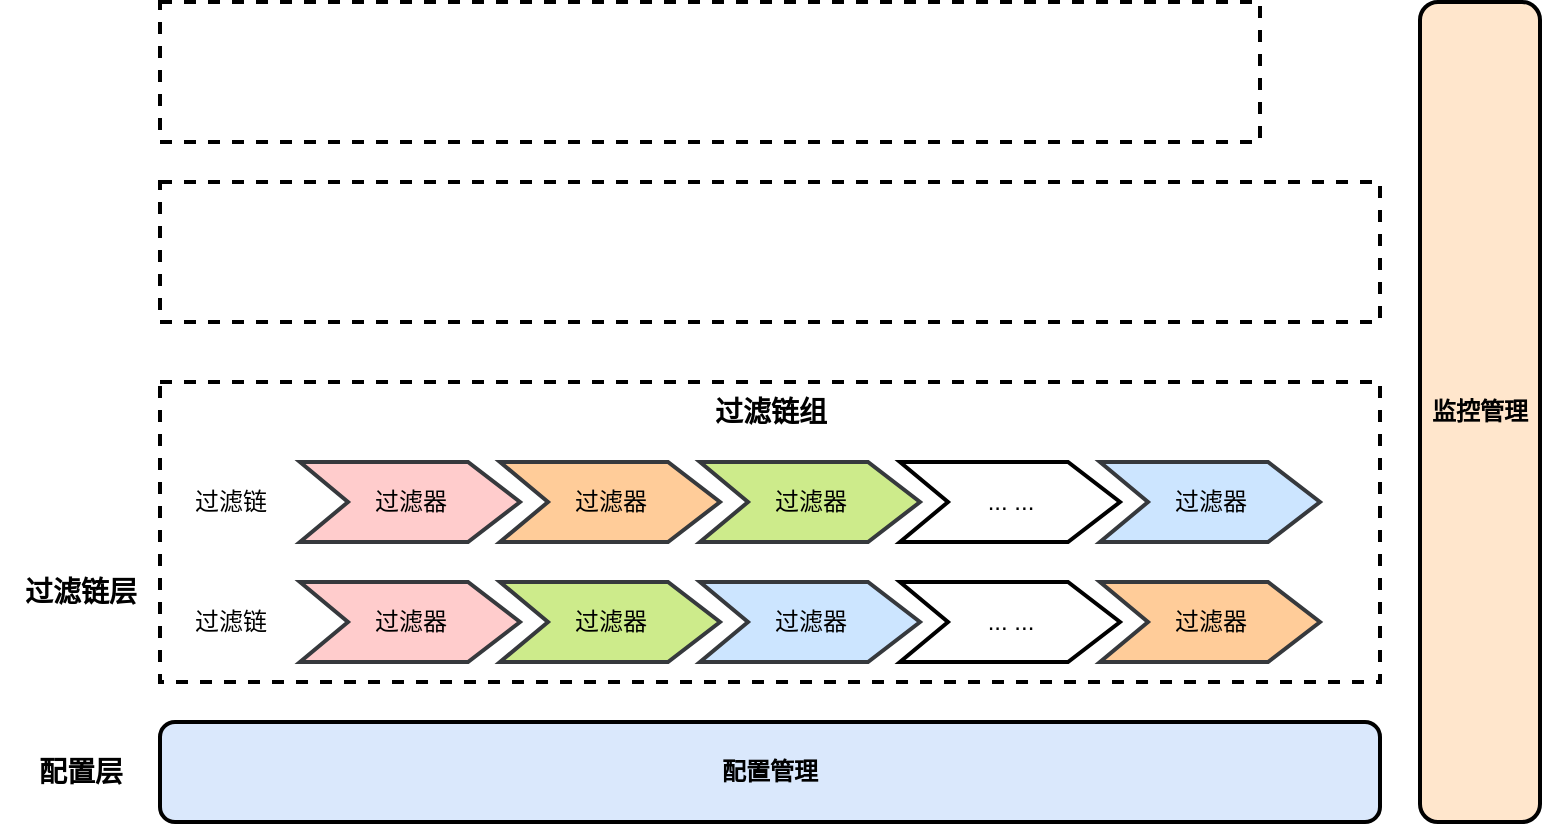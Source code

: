<mxfile version="25.0.3">
  <diagram name="第 1 页" id="NWSEYQC2WmPgvcaIydRp">
    <mxGraphModel dx="894" dy="581" grid="1" gridSize="10" guides="1" tooltips="1" connect="1" arrows="1" fold="1" page="1" pageScale="1" pageWidth="827" pageHeight="1169" math="0" shadow="0">
      <root>
        <mxCell id="0" />
        <mxCell id="1" parent="0" />
        <mxCell id="zteYq2BVPjF1BCGbW42e-1" value="&lt;b&gt;配置管理&lt;/b&gt;" style="rounded=1;whiteSpace=wrap;html=1;fillColor=#dae8fc;strokeColor=#000000;strokeWidth=2;" vertex="1" parent="1">
          <mxGeometry x="120" y="440" width="610" height="50" as="geometry" />
        </mxCell>
        <mxCell id="zteYq2BVPjF1BCGbW42e-2" value="" style="rounded=0;whiteSpace=wrap;html=1;fillColor=none;dashed=1;strokeWidth=2;" vertex="1" parent="1">
          <mxGeometry x="120" y="270" width="610" height="150" as="geometry" />
        </mxCell>
        <mxCell id="zteYq2BVPjF1BCGbW42e-3" value="" style="rounded=0;whiteSpace=wrap;html=1;fillColor=none;dashed=1;strokeWidth=2;" vertex="1" parent="1">
          <mxGeometry x="120" y="170" width="610" height="70" as="geometry" />
        </mxCell>
        <mxCell id="zteYq2BVPjF1BCGbW42e-4" value="" style="rounded=0;whiteSpace=wrap;html=1;fillColor=none;dashed=1;strokeWidth=2;" vertex="1" parent="1">
          <mxGeometry x="120" y="80" width="550" height="70" as="geometry" />
        </mxCell>
        <mxCell id="zteYq2BVPjF1BCGbW42e-5" value="&lt;b&gt;监控管理&lt;/b&gt;" style="rounded=1;whiteSpace=wrap;html=1;fillColor=#ffe6cc;strokeColor=#000000;strokeWidth=2;" vertex="1" parent="1">
          <mxGeometry x="750" y="80" width="60" height="410" as="geometry" />
        </mxCell>
        <mxCell id="zteYq2BVPjF1BCGbW42e-7" value="&lt;b&gt;&lt;font style=&quot;font-size: 14px;&quot;&gt;配置层&lt;/font&gt;&lt;/b&gt;" style="text;html=1;align=center;verticalAlign=middle;resizable=0;points=[];autosize=1;strokeColor=none;fillColor=none;" vertex="1" parent="1">
          <mxGeometry x="45" y="450" width="70" height="30" as="geometry" />
        </mxCell>
        <mxCell id="zteYq2BVPjF1BCGbW42e-8" value="&lt;b&gt;&lt;font style=&quot;font-size: 14px;&quot;&gt;过滤链层&lt;/font&gt;&lt;/b&gt;" style="text;html=1;align=center;verticalAlign=middle;resizable=0;points=[];autosize=1;strokeColor=none;fillColor=none;" vertex="1" parent="1">
          <mxGeometry x="40" y="360" width="80" height="30" as="geometry" />
        </mxCell>
        <mxCell id="zteYq2BVPjF1BCGbW42e-10" value="过滤器" style="html=1;shadow=0;dashed=0;align=center;verticalAlign=middle;shape=mxgraph.arrows2.arrow;dy=0;dx=26;notch=24;strokeWidth=2;fillColor=#ffcccc;strokeColor=#36393d;" vertex="1" parent="1">
          <mxGeometry x="190" y="310" width="110" height="40" as="geometry" />
        </mxCell>
        <mxCell id="zteYq2BVPjF1BCGbW42e-13" value="&lt;span style=&quot;font-weight: normal;&quot;&gt;&lt;font style=&quot;font-size: 12px;&quot;&gt;过滤链&lt;/font&gt;&lt;/span&gt;" style="text;html=1;align=center;verticalAlign=middle;resizable=0;points=[];autosize=1;strokeColor=none;fillColor=none;fontSize=11;fontStyle=1" vertex="1" parent="1">
          <mxGeometry x="125" y="315" width="60" height="30" as="geometry" />
        </mxCell>
        <mxCell id="zteYq2BVPjF1BCGbW42e-15" value="&lt;font style=&quot;&quot;&gt;过滤链&lt;/font&gt;" style="text;html=1;align=center;verticalAlign=middle;resizable=0;points=[];autosize=1;strokeColor=none;fillColor=none;" vertex="1" parent="1">
          <mxGeometry x="125" y="375" width="60" height="30" as="geometry" />
        </mxCell>
        <mxCell id="zteYq2BVPjF1BCGbW42e-16" value="&lt;b&gt;&lt;font style=&quot;font-size: 14px;&quot;&gt;过滤链组&lt;/font&gt;&lt;/b&gt;" style="text;html=1;align=center;verticalAlign=middle;resizable=0;points=[];autosize=1;strokeColor=none;fillColor=none;" vertex="1" parent="1">
          <mxGeometry x="385" y="270" width="80" height="30" as="geometry" />
        </mxCell>
        <mxCell id="zteYq2BVPjF1BCGbW42e-17" value="过滤器" style="html=1;shadow=0;dashed=0;align=center;verticalAlign=middle;shape=mxgraph.arrows2.arrow;dy=0;dx=26;notch=24;strokeWidth=2;fillColor=#ffcc99;strokeColor=#36393d;" vertex="1" parent="1">
          <mxGeometry x="290" y="310" width="110" height="40" as="geometry" />
        </mxCell>
        <mxCell id="zteYq2BVPjF1BCGbW42e-18" value="过滤器" style="html=1;shadow=0;dashed=0;align=center;verticalAlign=middle;shape=mxgraph.arrows2.arrow;dy=0;dx=26;notch=24;strokeWidth=2;fillColor=#cdeb8b;strokeColor=#36393d;" vertex="1" parent="1">
          <mxGeometry x="390" y="310" width="110" height="40" as="geometry" />
        </mxCell>
        <mxCell id="zteYq2BVPjF1BCGbW42e-19" value="... ..." style="html=1;shadow=0;dashed=0;align=center;verticalAlign=middle;shape=mxgraph.arrows2.arrow;dy=0;dx=26;notch=24;strokeWidth=2;" vertex="1" parent="1">
          <mxGeometry x="490" y="310" width="110" height="40" as="geometry" />
        </mxCell>
        <mxCell id="zteYq2BVPjF1BCGbW42e-20" value="过滤器" style="html=1;shadow=0;dashed=0;align=center;verticalAlign=middle;shape=mxgraph.arrows2.arrow;dy=0;dx=26;notch=24;strokeWidth=2;fillColor=#cce5ff;strokeColor=#36393d;" vertex="1" parent="1">
          <mxGeometry x="590" y="310" width="110" height="40" as="geometry" />
        </mxCell>
        <mxCell id="zteYq2BVPjF1BCGbW42e-21" value="过滤器" style="html=1;shadow=0;dashed=0;align=center;verticalAlign=middle;shape=mxgraph.arrows2.arrow;dy=0;dx=26;notch=24;strokeWidth=2;fillColor=#ffcccc;strokeColor=#36393d;" vertex="1" parent="1">
          <mxGeometry x="190" y="370" width="110" height="40" as="geometry" />
        </mxCell>
        <mxCell id="zteYq2BVPjF1BCGbW42e-22" value="过滤器" style="html=1;shadow=0;dashed=0;align=center;verticalAlign=middle;shape=mxgraph.arrows2.arrow;dy=0;dx=26;notch=24;strokeWidth=2;fillColor=#cdeb8b;strokeColor=#36393d;" vertex="1" parent="1">
          <mxGeometry x="290" y="370" width="110" height="40" as="geometry" />
        </mxCell>
        <mxCell id="zteYq2BVPjF1BCGbW42e-23" value="过滤器" style="html=1;shadow=0;dashed=0;align=center;verticalAlign=middle;shape=mxgraph.arrows2.arrow;dy=0;dx=26;notch=24;strokeWidth=2;fillColor=#cce5ff;strokeColor=#36393d;" vertex="1" parent="1">
          <mxGeometry x="390" y="370" width="110" height="40" as="geometry" />
        </mxCell>
        <mxCell id="zteYq2BVPjF1BCGbW42e-24" value="... ..." style="html=1;shadow=0;dashed=0;align=center;verticalAlign=middle;shape=mxgraph.arrows2.arrow;dy=0;dx=26;notch=24;strokeWidth=2;" vertex="1" parent="1">
          <mxGeometry x="490" y="370" width="110" height="40" as="geometry" />
        </mxCell>
        <mxCell id="zteYq2BVPjF1BCGbW42e-25" value="过滤器" style="html=1;shadow=0;dashed=0;align=center;verticalAlign=middle;shape=mxgraph.arrows2.arrow;dy=0;dx=26;notch=24;strokeWidth=2;fillColor=#ffcc99;strokeColor=#36393d;" vertex="1" parent="1">
          <mxGeometry x="590" y="370" width="110" height="40" as="geometry" />
        </mxCell>
      </root>
    </mxGraphModel>
  </diagram>
</mxfile>
